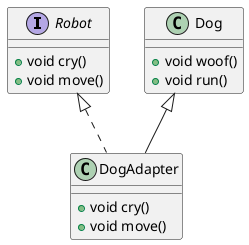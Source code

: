 @startuml 

skinparam DefaultFontName PingFangSC-Regular

interface Robot{
    + void cry()
    + void move()
}
class Dog{
    + void woof()
    + void run()
}
class DogAdapter{
    + void cry()
    + void move()
}

Robot <|.. DogAdapter
Dog <|-- DogAdapter

@enduml
